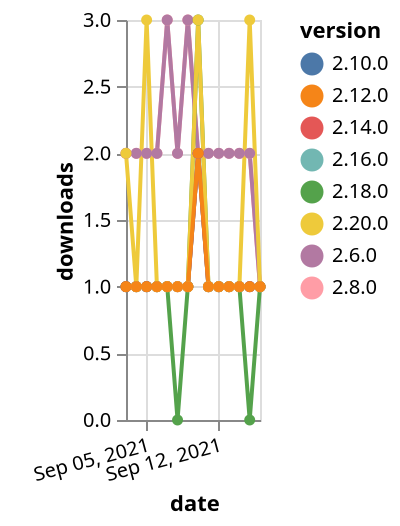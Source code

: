 {"$schema": "https://vega.github.io/schema/vega-lite/v5.json", "description": "A simple bar chart with embedded data.", "data": {"values": [{"date": "2021-09-03", "total": 174, "delta": 1, "version": "2.16.0"}, {"date": "2021-09-04", "total": 175, "delta": 1, "version": "2.16.0"}, {"date": "2021-09-05", "total": 176, "delta": 1, "version": "2.16.0"}, {"date": "2021-09-06", "total": 177, "delta": 1, "version": "2.16.0"}, {"date": "2021-09-07", "total": 178, "delta": 1, "version": "2.16.0"}, {"date": "2021-09-08", "total": 179, "delta": 1, "version": "2.16.0"}, {"date": "2021-09-09", "total": 180, "delta": 1, "version": "2.16.0"}, {"date": "2021-09-10", "total": 182, "delta": 2, "version": "2.16.0"}, {"date": "2021-09-11", "total": 183, "delta": 1, "version": "2.16.0"}, {"date": "2021-09-12", "total": 184, "delta": 1, "version": "2.16.0"}, {"date": "2021-09-13", "total": 185, "delta": 1, "version": "2.16.0"}, {"date": "2021-09-14", "total": 186, "delta": 1, "version": "2.16.0"}, {"date": "2021-09-15", "total": 187, "delta": 1, "version": "2.16.0"}, {"date": "2021-09-16", "total": 188, "delta": 1, "version": "2.16.0"}, {"date": "2021-09-03", "total": 2302, "delta": 2, "version": "2.8.0"}, {"date": "2021-09-04", "total": 2304, "delta": 2, "version": "2.8.0"}, {"date": "2021-09-05", "total": 2306, "delta": 2, "version": "2.8.0"}, {"date": "2021-09-06", "total": 2308, "delta": 2, "version": "2.8.0"}, {"date": "2021-09-07", "total": 2311, "delta": 3, "version": "2.8.0"}, {"date": "2021-09-08", "total": 2313, "delta": 2, "version": "2.8.0"}, {"date": "2021-09-09", "total": 2316, "delta": 3, "version": "2.8.0"}, {"date": "2021-09-10", "total": 2318, "delta": 2, "version": "2.8.0"}, {"date": "2021-09-11", "total": 2320, "delta": 2, "version": "2.8.0"}, {"date": "2021-09-12", "total": 2322, "delta": 2, "version": "2.8.0"}, {"date": "2021-09-13", "total": 2324, "delta": 2, "version": "2.8.0"}, {"date": "2021-09-14", "total": 2326, "delta": 2, "version": "2.8.0"}, {"date": "2021-09-15", "total": 2328, "delta": 2, "version": "2.8.0"}, {"date": "2021-09-16", "total": 2329, "delta": 1, "version": "2.8.0"}, {"date": "2021-09-03", "total": 2351, "delta": 2, "version": "2.6.0"}, {"date": "2021-09-04", "total": 2353, "delta": 2, "version": "2.6.0"}, {"date": "2021-09-05", "total": 2355, "delta": 2, "version": "2.6.0"}, {"date": "2021-09-06", "total": 2357, "delta": 2, "version": "2.6.0"}, {"date": "2021-09-07", "total": 2360, "delta": 3, "version": "2.6.0"}, {"date": "2021-09-08", "total": 2362, "delta": 2, "version": "2.6.0"}, {"date": "2021-09-09", "total": 2365, "delta": 3, "version": "2.6.0"}, {"date": "2021-09-10", "total": 2367, "delta": 2, "version": "2.6.0"}, {"date": "2021-09-11", "total": 2369, "delta": 2, "version": "2.6.0"}, {"date": "2021-09-12", "total": 2371, "delta": 2, "version": "2.6.0"}, {"date": "2021-09-13", "total": 2373, "delta": 2, "version": "2.6.0"}, {"date": "2021-09-14", "total": 2375, "delta": 2, "version": "2.6.0"}, {"date": "2021-09-15", "total": 2377, "delta": 2, "version": "2.6.0"}, {"date": "2021-09-16", "total": 2378, "delta": 1, "version": "2.6.0"}, {"date": "2021-09-03", "total": 249, "delta": 1, "version": "2.10.0"}, {"date": "2021-09-04", "total": 250, "delta": 1, "version": "2.10.0"}, {"date": "2021-09-05", "total": 251, "delta": 1, "version": "2.10.0"}, {"date": "2021-09-06", "total": 252, "delta": 1, "version": "2.10.0"}, {"date": "2021-09-07", "total": 253, "delta": 1, "version": "2.10.0"}, {"date": "2021-09-08", "total": 254, "delta": 1, "version": "2.10.0"}, {"date": "2021-09-09", "total": 255, "delta": 1, "version": "2.10.0"}, {"date": "2021-09-10", "total": 257, "delta": 2, "version": "2.10.0"}, {"date": "2021-09-11", "total": 258, "delta": 1, "version": "2.10.0"}, {"date": "2021-09-12", "total": 259, "delta": 1, "version": "2.10.0"}, {"date": "2021-09-13", "total": 260, "delta": 1, "version": "2.10.0"}, {"date": "2021-09-14", "total": 261, "delta": 1, "version": "2.10.0"}, {"date": "2021-09-15", "total": 262, "delta": 1, "version": "2.10.0"}, {"date": "2021-09-16", "total": 263, "delta": 1, "version": "2.10.0"}, {"date": "2021-09-03", "total": 199, "delta": 1, "version": "2.18.0"}, {"date": "2021-09-04", "total": 200, "delta": 1, "version": "2.18.0"}, {"date": "2021-09-05", "total": 201, "delta": 1, "version": "2.18.0"}, {"date": "2021-09-06", "total": 202, "delta": 1, "version": "2.18.0"}, {"date": "2021-09-07", "total": 203, "delta": 1, "version": "2.18.0"}, {"date": "2021-09-08", "total": 203, "delta": 0, "version": "2.18.0"}, {"date": "2021-09-09", "total": 204, "delta": 1, "version": "2.18.0"}, {"date": "2021-09-10", "total": 207, "delta": 3, "version": "2.18.0"}, {"date": "2021-09-11", "total": 208, "delta": 1, "version": "2.18.0"}, {"date": "2021-09-12", "total": 209, "delta": 1, "version": "2.18.0"}, {"date": "2021-09-13", "total": 210, "delta": 1, "version": "2.18.0"}, {"date": "2021-09-14", "total": 211, "delta": 1, "version": "2.18.0"}, {"date": "2021-09-15", "total": 211, "delta": 0, "version": "2.18.0"}, {"date": "2021-09-16", "total": 212, "delta": 1, "version": "2.18.0"}, {"date": "2021-09-03", "total": 202, "delta": 1, "version": "2.14.0"}, {"date": "2021-09-04", "total": 203, "delta": 1, "version": "2.14.0"}, {"date": "2021-09-05", "total": 204, "delta": 1, "version": "2.14.0"}, {"date": "2021-09-06", "total": 205, "delta": 1, "version": "2.14.0"}, {"date": "2021-09-07", "total": 206, "delta": 1, "version": "2.14.0"}, {"date": "2021-09-08", "total": 207, "delta": 1, "version": "2.14.0"}, {"date": "2021-09-09", "total": 208, "delta": 1, "version": "2.14.0"}, {"date": "2021-09-10", "total": 210, "delta": 2, "version": "2.14.0"}, {"date": "2021-09-11", "total": 211, "delta": 1, "version": "2.14.0"}, {"date": "2021-09-12", "total": 212, "delta": 1, "version": "2.14.0"}, {"date": "2021-09-13", "total": 213, "delta": 1, "version": "2.14.0"}, {"date": "2021-09-14", "total": 214, "delta": 1, "version": "2.14.0"}, {"date": "2021-09-15", "total": 215, "delta": 1, "version": "2.14.0"}, {"date": "2021-09-16", "total": 216, "delta": 1, "version": "2.14.0"}, {"date": "2021-09-03", "total": 119, "delta": 2, "version": "2.20.0"}, {"date": "2021-09-04", "total": 120, "delta": 1, "version": "2.20.0"}, {"date": "2021-09-05", "total": 123, "delta": 3, "version": "2.20.0"}, {"date": "2021-09-06", "total": 124, "delta": 1, "version": "2.20.0"}, {"date": "2021-09-07", "total": 125, "delta": 1, "version": "2.20.0"}, {"date": "2021-09-08", "total": 126, "delta": 1, "version": "2.20.0"}, {"date": "2021-09-09", "total": 127, "delta": 1, "version": "2.20.0"}, {"date": "2021-09-10", "total": 130, "delta": 3, "version": "2.20.0"}, {"date": "2021-09-11", "total": 131, "delta": 1, "version": "2.20.0"}, {"date": "2021-09-12", "total": 132, "delta": 1, "version": "2.20.0"}, {"date": "2021-09-13", "total": 133, "delta": 1, "version": "2.20.0"}, {"date": "2021-09-14", "total": 134, "delta": 1, "version": "2.20.0"}, {"date": "2021-09-15", "total": 137, "delta": 3, "version": "2.20.0"}, {"date": "2021-09-16", "total": 138, "delta": 1, "version": "2.20.0"}, {"date": "2021-09-03", "total": 198, "delta": 1, "version": "2.12.0"}, {"date": "2021-09-04", "total": 199, "delta": 1, "version": "2.12.0"}, {"date": "2021-09-05", "total": 200, "delta": 1, "version": "2.12.0"}, {"date": "2021-09-06", "total": 201, "delta": 1, "version": "2.12.0"}, {"date": "2021-09-07", "total": 202, "delta": 1, "version": "2.12.0"}, {"date": "2021-09-08", "total": 203, "delta": 1, "version": "2.12.0"}, {"date": "2021-09-09", "total": 204, "delta": 1, "version": "2.12.0"}, {"date": "2021-09-10", "total": 206, "delta": 2, "version": "2.12.0"}, {"date": "2021-09-11", "total": 207, "delta": 1, "version": "2.12.0"}, {"date": "2021-09-12", "total": 208, "delta": 1, "version": "2.12.0"}, {"date": "2021-09-13", "total": 209, "delta": 1, "version": "2.12.0"}, {"date": "2021-09-14", "total": 210, "delta": 1, "version": "2.12.0"}, {"date": "2021-09-15", "total": 211, "delta": 1, "version": "2.12.0"}, {"date": "2021-09-16", "total": 212, "delta": 1, "version": "2.12.0"}]}, "width": "container", "mark": {"type": "line", "point": {"filled": true}}, "encoding": {"x": {"field": "date", "type": "temporal", "timeUnit": "yearmonthdate", "title": "date", "axis": {"labelAngle": -15}}, "y": {"field": "delta", "type": "quantitative", "title": "downloads"}, "color": {"field": "version", "type": "nominal"}, "tooltip": {"field": "delta"}}}